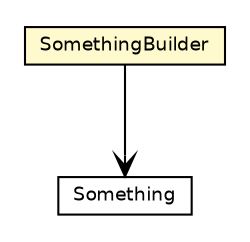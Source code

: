 #!/usr/local/bin/dot
#
# Class diagram 
# Generated by UMLGraph version 5.4 (http://www.umlgraph.org/)
#

digraph G {
	edge [fontname="Helvetica",fontsize=10,labelfontname="Helvetica",labelfontsize=10];
	node [fontname="Helvetica",fontsize=10,shape=plaintext];
	nodesep=0.25;
	ranksep=0.5;
	// de.tk.tkapp.rest.api.model.Something
	c276 [label=<<table title="de.tk.tkapp.rest.api.model.Something" border="0" cellborder="1" cellspacing="0" cellpadding="2" port="p" href="./Something.html">
		<tr><td><table border="0" cellspacing="0" cellpadding="1">
<tr><td align="center" balign="center"> Something </td></tr>
		</table></td></tr>
		</table>>, URL="./Something.html", fontname="Helvetica", fontcolor="black", fontsize=9.0];
	// de.tk.tkapp.rest.api.model.Something.SomethingBuilder
	c277 [label=<<table title="de.tk.tkapp.rest.api.model.Something.SomethingBuilder" border="0" cellborder="1" cellspacing="0" cellpadding="2" port="p" bgcolor="lemonChiffon" href="./Something.SomethingBuilder.html">
		<tr><td><table border="0" cellspacing="0" cellpadding="1">
<tr><td align="center" balign="center"> SomethingBuilder </td></tr>
		</table></td></tr>
		</table>>, URL="./Something.SomethingBuilder.html", fontname="Helvetica", fontcolor="black", fontsize=9.0];
	// de.tk.tkapp.rest.api.model.Something.SomethingBuilder NAVASSOC de.tk.tkapp.rest.api.model.Something
	c277:p -> c276:p [taillabel="", label="", headlabel="", fontname="Helvetica", fontcolor="black", fontsize=10.0, color="black", arrowhead=open];
}

